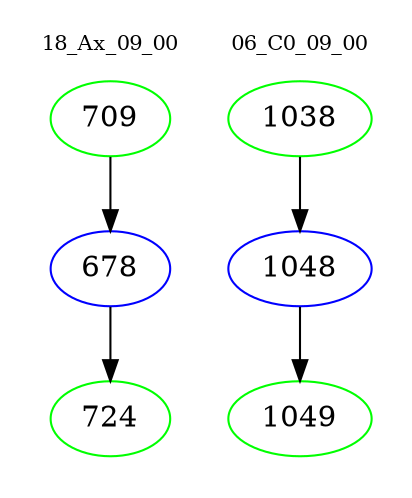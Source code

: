 digraph{
subgraph cluster_0 {
color = white
label = "18_Ax_09_00";
fontsize=10;
T0_709 [label="709", color="green"]
T0_709 -> T0_678 [color="black"]
T0_678 [label="678", color="blue"]
T0_678 -> T0_724 [color="black"]
T0_724 [label="724", color="green"]
}
subgraph cluster_1 {
color = white
label = "06_C0_09_00";
fontsize=10;
T1_1038 [label="1038", color="green"]
T1_1038 -> T1_1048 [color="black"]
T1_1048 [label="1048", color="blue"]
T1_1048 -> T1_1049 [color="black"]
T1_1049 [label="1049", color="green"]
}
}
